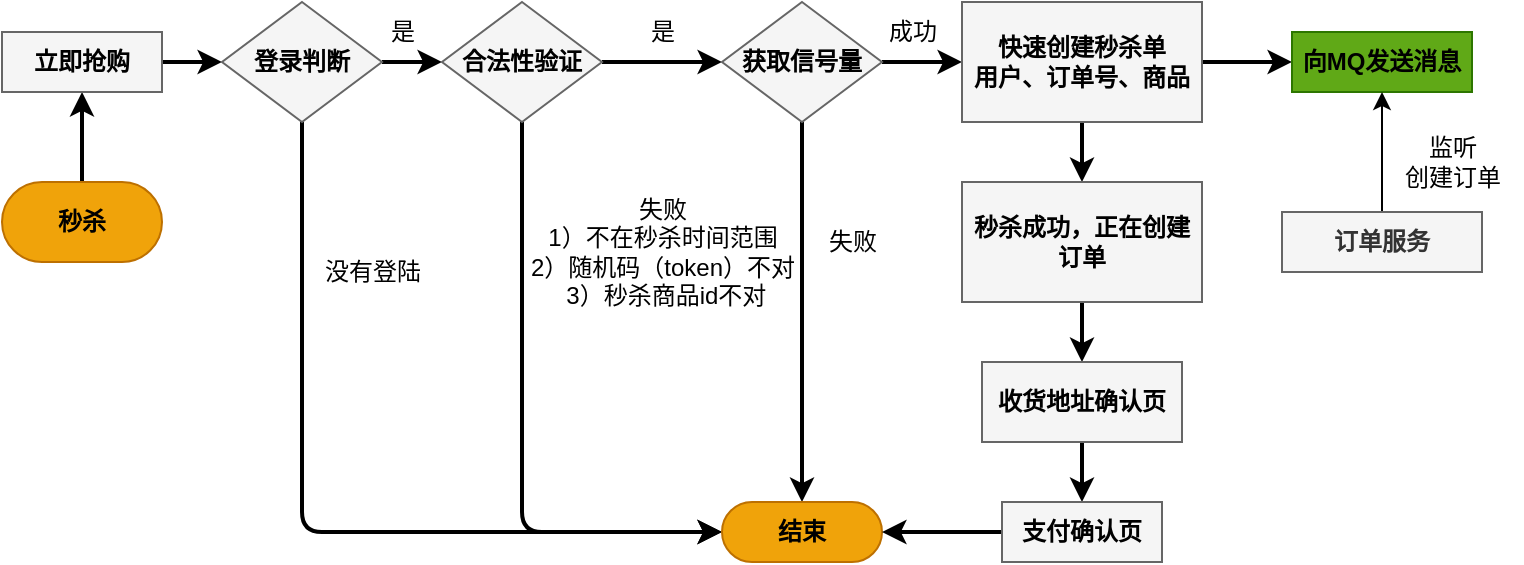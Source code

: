 <mxfile version="23.1.1" type="github">
  <diagram id="ZyGYNFLvbYRJAjUHZrA-" name="第 1 页">
    <mxGraphModel dx="746" dy="433" grid="1" gridSize="10" guides="1" tooltips="1" connect="1" arrows="1" fold="1" page="1" pageScale="1" pageWidth="827" pageHeight="1169" background="#ffffff" math="0" shadow="0">
      <root>
        <mxCell id="0" />
        <mxCell id="1" parent="0" />
        <mxCell id="4" value="" style="edgeStyle=none;html=1;fontColor=#000000;strokeWidth=2;strokeColor=#000000;" parent="1" source="2" target="3" edge="1">
          <mxGeometry relative="1" as="geometry" />
        </mxCell>
        <mxCell id="2" value="秒杀" style="rounded=1;whiteSpace=wrap;html=1;fillColor=#f0a30a;fontColor=#000000;strokeColor=#BD7000;arcSize=50;fontStyle=1" parent="1" vertex="1">
          <mxGeometry x="30" y="140" width="80" height="40" as="geometry" />
        </mxCell>
        <mxCell id="6" value="" style="edgeStyle=none;html=1;strokeColor=#000000;strokeWidth=2;fontColor=#000000;" parent="1" source="3" target="5" edge="1">
          <mxGeometry relative="1" as="geometry" />
        </mxCell>
        <mxCell id="3" value="立即抢购" style="rounded=0;whiteSpace=wrap;html=1;fillColor=#f5f5f5;fontColor=#000000;strokeColor=#666666;fontStyle=1" parent="1" vertex="1">
          <mxGeometry x="30" y="65" width="80" height="30" as="geometry" />
        </mxCell>
        <mxCell id="9" value="" style="edgeStyle=none;html=1;strokeColor=#000000;strokeWidth=2;fontColor=#000000;" parent="1" source="5" target="8" edge="1">
          <mxGeometry relative="1" as="geometry" />
        </mxCell>
        <mxCell id="35" style="edgeStyle=none;html=1;entryX=0;entryY=0.5;entryDx=0;entryDy=0;strokeColor=#000000;strokeWidth=2;fontColor=#000000;" parent="1" source="5" target="21" edge="1">
          <mxGeometry relative="1" as="geometry">
            <Array as="points">
              <mxPoint x="180" y="315" />
            </Array>
          </mxGeometry>
        </mxCell>
        <mxCell id="5" value="登录判断" style="rhombus;whiteSpace=wrap;html=1;fillColor=#f5f5f5;strokeColor=#666666;fontColor=#000000;rounded=0;fontStyle=1;" parent="1" vertex="1">
          <mxGeometry x="140" y="50" width="80" height="60" as="geometry" />
        </mxCell>
        <mxCell id="11" value="" style="edgeStyle=none;html=1;strokeColor=#000000;strokeWidth=2;fontColor=#000000;" parent="1" source="8" target="10" edge="1">
          <mxGeometry relative="1" as="geometry" />
        </mxCell>
        <mxCell id="32" style="edgeStyle=none;html=1;entryX=0;entryY=0.5;entryDx=0;entryDy=0;strokeColor=#000000;strokeWidth=2;fontColor=#000000;" parent="1" source="8" target="21" edge="1">
          <mxGeometry relative="1" as="geometry">
            <Array as="points">
              <mxPoint x="290" y="315" />
            </Array>
          </mxGeometry>
        </mxCell>
        <mxCell id="8" value="合法性验证" style="rhombus;whiteSpace=wrap;html=1;fillColor=#f5f5f5;strokeColor=#666666;fontColor=#000000;rounded=0;fontStyle=1;" parent="1" vertex="1">
          <mxGeometry x="250" y="50" width="80" height="60" as="geometry" />
        </mxCell>
        <mxCell id="17" value="" style="edgeStyle=none;html=1;strokeColor=#000000;strokeWidth=2;fontColor=#000000;" parent="1" target="16" edge="1">
          <mxGeometry relative="1" as="geometry">
            <mxPoint x="470" y="80" as="sourcePoint" />
          </mxGeometry>
        </mxCell>
        <mxCell id="30" style="edgeStyle=none;html=1;entryX=0.5;entryY=0;entryDx=0;entryDy=0;strokeColor=#000000;strokeWidth=2;fontColor=#000000;" parent="1" source="10" target="21" edge="1">
          <mxGeometry relative="1" as="geometry" />
        </mxCell>
        <mxCell id="10" value="获取信号量" style="rhombus;whiteSpace=wrap;html=1;fillColor=#f5f5f5;strokeColor=#666666;fontColor=#000000;rounded=0;fontStyle=1;" parent="1" vertex="1">
          <mxGeometry x="390" y="50" width="80" height="60" as="geometry" />
        </mxCell>
        <mxCell id="12" value="是" style="text;html=1;align=center;verticalAlign=middle;resizable=0;points=[];autosize=1;strokeColor=none;fillColor=none;fontColor=#000000;" parent="1" vertex="1">
          <mxGeometry x="210" y="50" width="40" height="30" as="geometry" />
        </mxCell>
        <mxCell id="13" value="是" style="text;html=1;align=center;verticalAlign=middle;resizable=0;points=[];autosize=1;strokeColor=none;fillColor=none;fontColor=#000000;" parent="1" vertex="1">
          <mxGeometry x="340" y="50" width="40" height="30" as="geometry" />
        </mxCell>
        <mxCell id="23" value="" style="edgeStyle=none;html=1;strokeColor=#000000;strokeWidth=2;fontColor=#000000;" parent="1" source="16" target="22" edge="1">
          <mxGeometry relative="1" as="geometry" />
        </mxCell>
        <mxCell id="38" value="" style="edgeStyle=none;html=1;strokeColor=#000000;strokeWidth=2;fontColor=#000000;" parent="1" source="16" target="37" edge="1">
          <mxGeometry relative="1" as="geometry" />
        </mxCell>
        <mxCell id="16" value="快速创建秒杀单&lt;br&gt;用户、订单号、商品" style="whiteSpace=wrap;html=1;fillColor=#f5f5f5;strokeColor=#666666;fontColor=#000000;rounded=0;fontStyle=1;" parent="1" vertex="1">
          <mxGeometry x="510" y="50" width="120" height="60" as="geometry" />
        </mxCell>
        <mxCell id="18" value="成功" style="text;html=1;align=center;verticalAlign=middle;resizable=0;points=[];autosize=1;strokeColor=none;fillColor=none;fontColor=#000000;" parent="1" vertex="1">
          <mxGeometry x="460" y="50" width="50" height="30" as="geometry" />
        </mxCell>
        <mxCell id="21" value="结束" style="rounded=1;whiteSpace=wrap;html=1;fillColor=#f0a30a;strokeColor=#BD7000;fontColor=#000000;fontStyle=1;arcSize=50;" parent="1" vertex="1">
          <mxGeometry x="390" y="300" width="80" height="30" as="geometry" />
        </mxCell>
        <mxCell id="26" value="" style="edgeStyle=none;html=1;strokeColor=#000000;strokeWidth=2;fontColor=#000000;" parent="1" source="22" target="25" edge="1">
          <mxGeometry relative="1" as="geometry" />
        </mxCell>
        <mxCell id="22" value="秒杀成功，正在创建订单" style="whiteSpace=wrap;html=1;fillColor=#f5f5f5;strokeColor=#666666;fontColor=#000000;rounded=0;fontStyle=1;" parent="1" vertex="1">
          <mxGeometry x="510" y="140" width="120" height="60" as="geometry" />
        </mxCell>
        <mxCell id="28" value="" style="edgeStyle=none;html=1;strokeColor=#000000;strokeWidth=2;fontColor=#000000;" parent="1" source="25" target="27" edge="1">
          <mxGeometry relative="1" as="geometry" />
        </mxCell>
        <mxCell id="25" value="收货地址确认页" style="whiteSpace=wrap;html=1;fillColor=#f5f5f5;strokeColor=#666666;fontColor=#000000;rounded=0;fontStyle=1;" parent="1" vertex="1">
          <mxGeometry x="520" y="230" width="100" height="40" as="geometry" />
        </mxCell>
        <mxCell id="29" value="" style="edgeStyle=none;html=1;strokeColor=#000000;strokeWidth=2;fontColor=#000000;" parent="1" source="27" edge="1">
          <mxGeometry relative="1" as="geometry">
            <mxPoint x="470" y="315" as="targetPoint" />
          </mxGeometry>
        </mxCell>
        <mxCell id="27" value="支付确认页" style="whiteSpace=wrap;html=1;fillColor=#f5f5f5;strokeColor=#666666;fontColor=#000000;rounded=0;fontStyle=1;" parent="1" vertex="1">
          <mxGeometry x="530" y="300" width="80" height="30" as="geometry" />
        </mxCell>
        <mxCell id="31" value="失败" style="text;html=1;align=center;verticalAlign=middle;resizable=0;points=[];autosize=1;strokeColor=none;fillColor=none;fontColor=#000000;" parent="1" vertex="1">
          <mxGeometry x="430" y="155" width="50" height="30" as="geometry" />
        </mxCell>
        <mxCell id="34" value="失败&lt;br&gt;1）不在秒杀时间范围&lt;br&gt;2）随机码（token）不对 &lt;br&gt;&amp;nbsp;3）秒杀商品id不对" style="text;html=1;align=center;verticalAlign=middle;resizable=0;points=[];autosize=1;strokeColor=none;fillColor=none;fontColor=#000000;" parent="1" vertex="1">
          <mxGeometry x="280" y="140" width="160" height="70" as="geometry" />
        </mxCell>
        <mxCell id="36" value="没有登陆" style="text;html=1;align=center;verticalAlign=middle;resizable=0;points=[];autosize=1;strokeColor=none;fillColor=none;fontColor=#000000;" parent="1" vertex="1">
          <mxGeometry x="180" y="170" width="70" height="30" as="geometry" />
        </mxCell>
        <mxCell id="37" value="向MQ发送消息" style="whiteSpace=wrap;html=1;fillColor=#60a917;strokeColor=#2D7600;fontColor=#000000;rounded=0;fontStyle=1;" parent="1" vertex="1">
          <mxGeometry x="675" y="65" width="90" height="30" as="geometry" />
        </mxCell>
        <mxCell id="0NaI9F9HTzV4-kXk1rnR-46" value="" style="edgeStyle=orthogonalEdgeStyle;rounded=0;orthogonalLoop=1;jettySize=auto;html=1;" edge="1" parent="1" source="39" target="37">
          <mxGeometry relative="1" as="geometry" />
        </mxCell>
        <mxCell id="39" value="订单服务" style="whiteSpace=wrap;html=1;fillColor=#f5f5f5;strokeColor=#666666;fontColor=#333333;rounded=0;fontStyle=1;" parent="1" vertex="1">
          <mxGeometry x="670" y="155" width="100" height="30" as="geometry" />
        </mxCell>
        <mxCell id="42" value="监听&lt;br&gt;创建订单" style="text;html=1;align=center;verticalAlign=middle;resizable=0;points=[];autosize=1;strokeColor=none;fillColor=none;fontColor=#000000;" parent="1" vertex="1">
          <mxGeometry x="720" y="110" width="70" height="40" as="geometry" />
        </mxCell>
      </root>
    </mxGraphModel>
  </diagram>
</mxfile>
